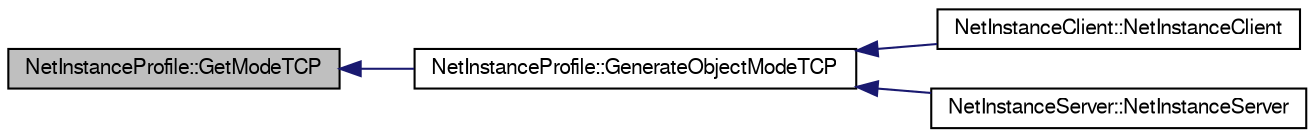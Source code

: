 digraph G
{
  edge [fontname="FreeSans",fontsize="10",labelfontname="FreeSans",labelfontsize="10"];
  node [fontname="FreeSans",fontsize="10",shape=record];
  rankdir=LR;
  Node1 [label="NetInstanceProfile::GetModeTCP",height=0.2,width=0.4,color="black", fillcolor="grey75", style="filled" fontcolor="black"];
  Node1 -> Node2 [dir=back,color="midnightblue",fontsize="10",style="solid",fontname="FreeSans"];
  Node2 [label="NetInstanceProfile::GenerateObjectModeTCP",height=0.2,width=0.4,color="black", fillcolor="white", style="filled",URL="$class_net_instance_profile.html#a51acbcfcbd4920688fa4ac69dc654d99"];
  Node2 -> Node3 [dir=back,color="midnightblue",fontsize="10",style="solid",fontname="FreeSans"];
  Node3 [label="NetInstanceClient::NetInstanceClient",height=0.2,width=0.4,color="black", fillcolor="white", style="filled",URL="$class_net_instance_client.html#aa7a4f0d0cd3ea1d433add28d6379efb8"];
  Node2 -> Node4 [dir=back,color="midnightblue",fontsize="10",style="solid",fontname="FreeSans"];
  Node4 [label="NetInstanceServer::NetInstanceServer",height=0.2,width=0.4,color="black", fillcolor="white", style="filled",URL="$class_net_instance_server.html#ad339320c92e5ea5ab9b0b6f572db30ee"];
}
